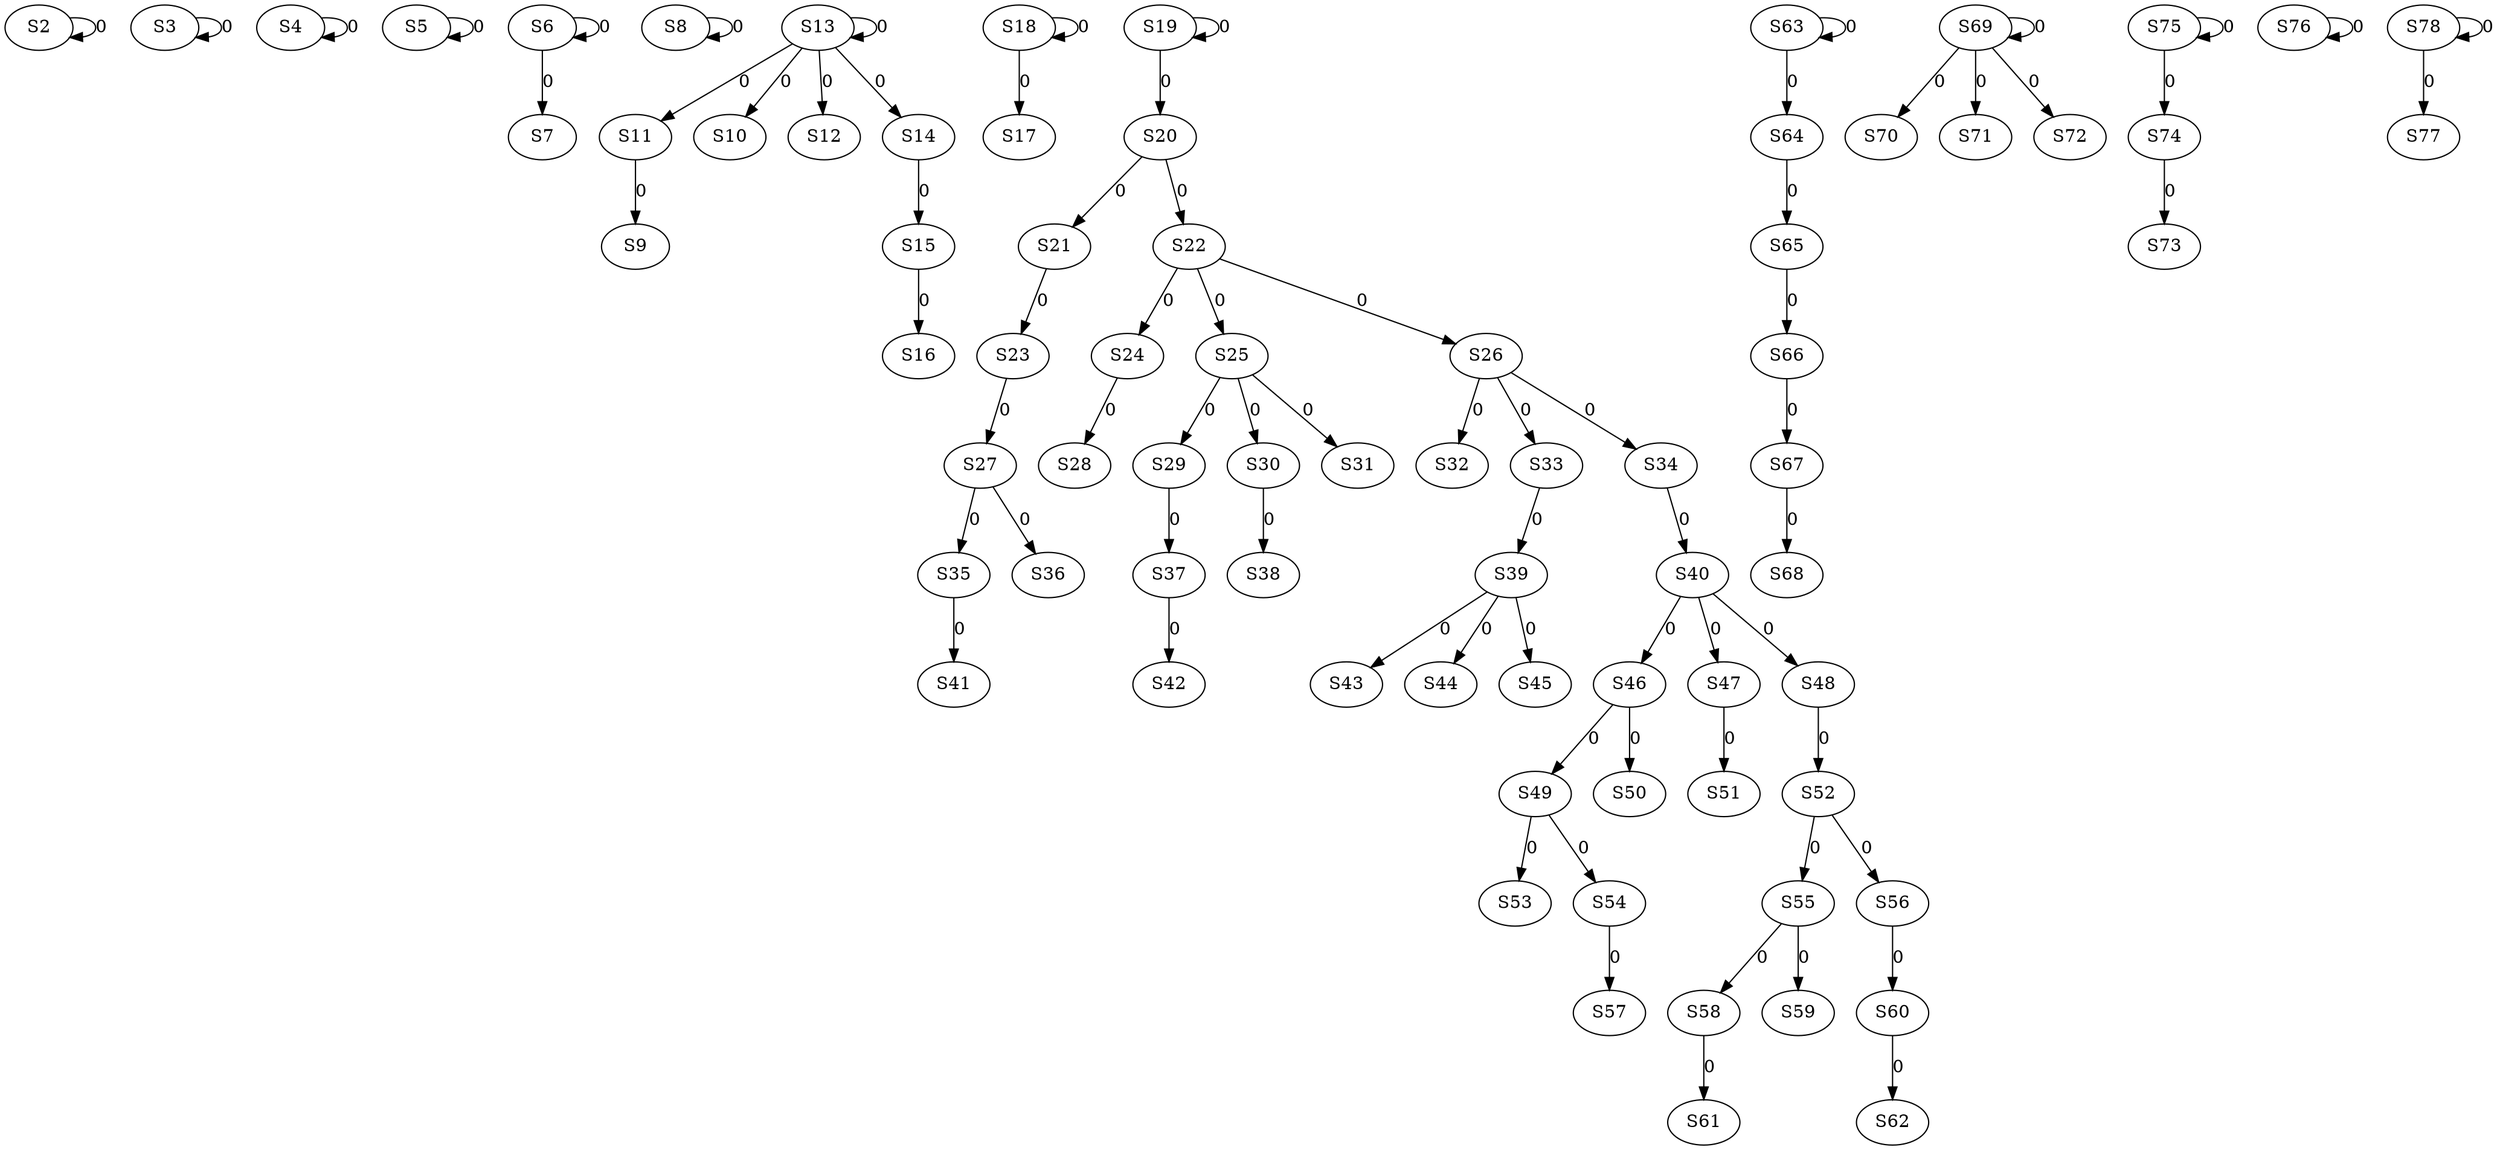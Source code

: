 strict digraph {
	S2 -> S2 [ label = 0 ];
	S3 -> S3 [ label = 0 ];
	S4 -> S4 [ label = 0 ];
	S5 -> S5 [ label = 0 ];
	S6 -> S6 [ label = 0 ];
	S6 -> S7 [ label = 0 ];
	S8 -> S8 [ label = 0 ];
	S11 -> S9 [ label = 0 ];
	S13 -> S10 [ label = 0 ];
	S13 -> S11 [ label = 0 ];
	S13 -> S12 [ label = 0 ];
	S13 -> S13 [ label = 0 ];
	S13 -> S14 [ label = 0 ];
	S14 -> S15 [ label = 0 ];
	S15 -> S16 [ label = 0 ];
	S18 -> S17 [ label = 0 ];
	S18 -> S18 [ label = 0 ];
	S19 -> S19 [ label = 0 ];
	S19 -> S20 [ label = 0 ];
	S20 -> S21 [ label = 0 ];
	S20 -> S22 [ label = 0 ];
	S21 -> S23 [ label = 0 ];
	S22 -> S24 [ label = 0 ];
	S22 -> S25 [ label = 0 ];
	S22 -> S26 [ label = 0 ];
	S23 -> S27 [ label = 0 ];
	S24 -> S28 [ label = 0 ];
	S25 -> S29 [ label = 0 ];
	S25 -> S30 [ label = 0 ];
	S25 -> S31 [ label = 0 ];
	S26 -> S32 [ label = 0 ];
	S26 -> S33 [ label = 0 ];
	S26 -> S34 [ label = 0 ];
	S27 -> S35 [ label = 0 ];
	S27 -> S36 [ label = 0 ];
	S29 -> S37 [ label = 0 ];
	S30 -> S38 [ label = 0 ];
	S33 -> S39 [ label = 0 ];
	S34 -> S40 [ label = 0 ];
	S35 -> S41 [ label = 0 ];
	S37 -> S42 [ label = 0 ];
	S39 -> S43 [ label = 0 ];
	S39 -> S44 [ label = 0 ];
	S39 -> S45 [ label = 0 ];
	S40 -> S46 [ label = 0 ];
	S40 -> S47 [ label = 0 ];
	S40 -> S48 [ label = 0 ];
	S46 -> S49 [ label = 0 ];
	S46 -> S50 [ label = 0 ];
	S47 -> S51 [ label = 0 ];
	S48 -> S52 [ label = 0 ];
	S49 -> S53 [ label = 0 ];
	S49 -> S54 [ label = 0 ];
	S52 -> S55 [ label = 0 ];
	S52 -> S56 [ label = 0 ];
	S54 -> S57 [ label = 0 ];
	S55 -> S58 [ label = 0 ];
	S55 -> S59 [ label = 0 ];
	S56 -> S60 [ label = 0 ];
	S58 -> S61 [ label = 0 ];
	S60 -> S62 [ label = 0 ];
	S63 -> S63 [ label = 0 ];
	S63 -> S64 [ label = 0 ];
	S64 -> S65 [ label = 0 ];
	S65 -> S66 [ label = 0 ];
	S66 -> S67 [ label = 0 ];
	S67 -> S68 [ label = 0 ];
	S69 -> S69 [ label = 0 ];
	S69 -> S70 [ label = 0 ];
	S69 -> S71 [ label = 0 ];
	S69 -> S72 [ label = 0 ];
	S74 -> S73 [ label = 0 ];
	S75 -> S74 [ label = 0 ];
	S75 -> S75 [ label = 0 ];
	S76 -> S76 [ label = 0 ];
	S78 -> S77 [ label = 0 ];
	S78 -> S78 [ label = 0 ];
}